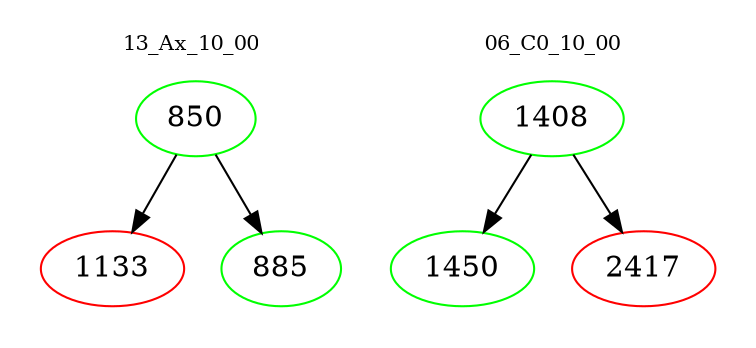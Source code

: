 digraph{
subgraph cluster_0 {
color = white
label = "13_Ax_10_00";
fontsize=10;
T0_850 [label="850", color="green"]
T0_850 -> T0_1133 [color="black"]
T0_1133 [label="1133", color="red"]
T0_850 -> T0_885 [color="black"]
T0_885 [label="885", color="green"]
}
subgraph cluster_1 {
color = white
label = "06_C0_10_00";
fontsize=10;
T1_1408 [label="1408", color="green"]
T1_1408 -> T1_1450 [color="black"]
T1_1450 [label="1450", color="green"]
T1_1408 -> T1_2417 [color="black"]
T1_2417 [label="2417", color="red"]
}
}
